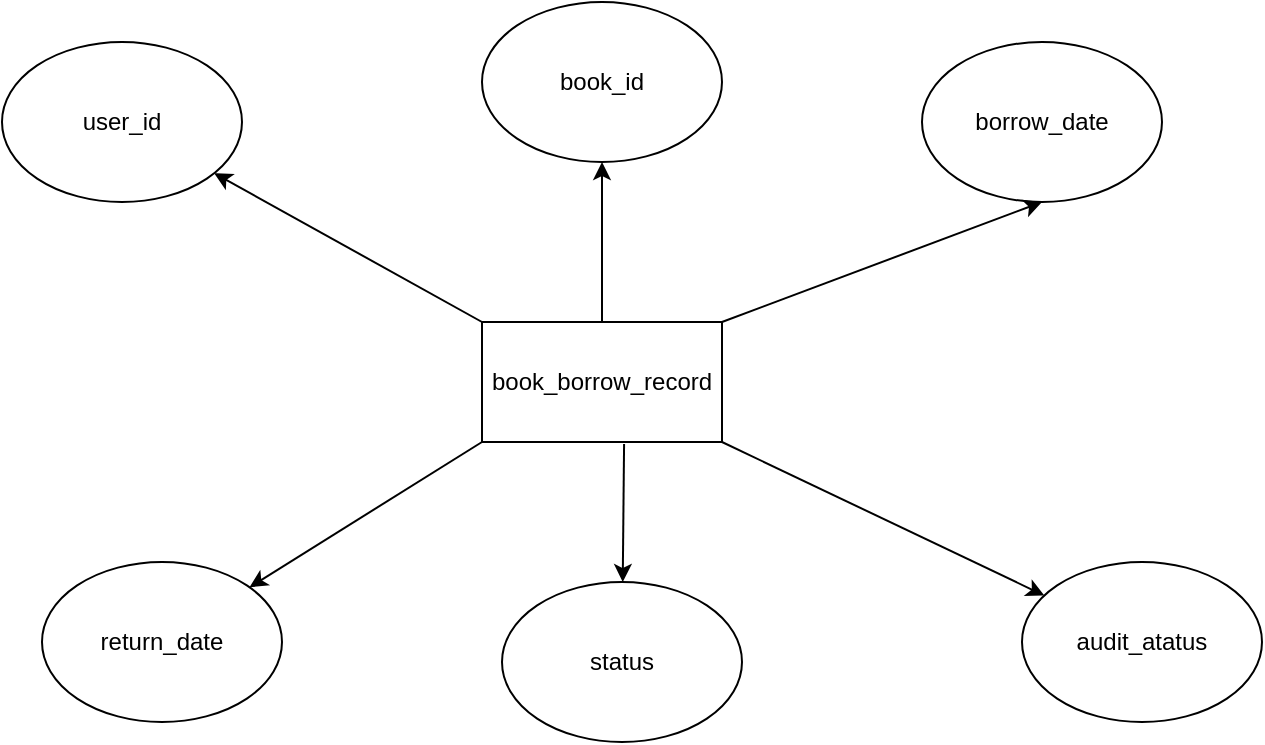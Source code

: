<mxfile>
    <diagram id="YTGRNDIYLsDVCo5CeeWu" name="第 1 页">
        <mxGraphModel dx="1137" dy="787" grid="1" gridSize="10" guides="1" tooltips="1" connect="1" arrows="1" fold="1" page="1" pageScale="1" pageWidth="827" pageHeight="1169" math="0" shadow="0">
            <root>
                <mxCell id="0"/>
                <mxCell id="1" parent="0"/>
                <mxCell id="2" value="book_borrow_record" style="rounded=0;whiteSpace=wrap;html=1;" parent="1" vertex="1">
                    <mxGeometry x="330" y="310" width="120" height="60" as="geometry"/>
                </mxCell>
                <mxCell id="3" value="user_id" style="ellipse;whiteSpace=wrap;html=1;" parent="1" vertex="1">
                    <mxGeometry x="90" y="170" width="120" height="80" as="geometry"/>
                </mxCell>
                <mxCell id="4" value="book_id" style="ellipse;whiteSpace=wrap;html=1;" parent="1" vertex="1">
                    <mxGeometry x="330" y="150" width="120" height="80" as="geometry"/>
                </mxCell>
                <mxCell id="5" value="borrow_date" style="ellipse;whiteSpace=wrap;html=1;" parent="1" vertex="1">
                    <mxGeometry x="550" y="170" width="120" height="80" as="geometry"/>
                </mxCell>
                <mxCell id="6" value="return_date" style="ellipse;whiteSpace=wrap;html=1;" parent="1" vertex="1">
                    <mxGeometry x="110" y="430" width="120" height="80" as="geometry"/>
                </mxCell>
                <mxCell id="7" value="status" style="ellipse;whiteSpace=wrap;html=1;" parent="1" vertex="1">
                    <mxGeometry x="340" y="440" width="120" height="80" as="geometry"/>
                </mxCell>
                <mxCell id="8" value="" style="endArrow=classic;html=1;exitX=0;exitY=0;exitDx=0;exitDy=0;" parent="1" source="2" target="3" edge="1">
                    <mxGeometry width="50" height="50" relative="1" as="geometry">
                        <mxPoint x="390" y="330" as="sourcePoint"/>
                        <mxPoint x="440" y="280" as="targetPoint"/>
                        <Array as="points"/>
                    </mxGeometry>
                </mxCell>
                <mxCell id="9" value="" style="endArrow=classic;html=1;entryX=0.5;entryY=1;entryDx=0;entryDy=0;exitX=0.5;exitY=0;exitDx=0;exitDy=0;" parent="1" source="2" target="4" edge="1">
                    <mxGeometry width="50" height="50" relative="1" as="geometry">
                        <mxPoint x="390" y="330" as="sourcePoint"/>
                        <mxPoint x="440" y="280" as="targetPoint"/>
                    </mxGeometry>
                </mxCell>
                <mxCell id="10" value="" style="endArrow=classic;html=1;entryX=0.5;entryY=1;entryDx=0;entryDy=0;exitX=1;exitY=0;exitDx=0;exitDy=0;" parent="1" source="2" target="5" edge="1">
                    <mxGeometry width="50" height="50" relative="1" as="geometry">
                        <mxPoint x="390" y="330" as="sourcePoint"/>
                        <mxPoint x="440" y="280" as="targetPoint"/>
                        <Array as="points"/>
                    </mxGeometry>
                </mxCell>
                <mxCell id="11" value="" style="endArrow=classic;html=1;exitX=0;exitY=1;exitDx=0;exitDy=0;" parent="1" source="2" target="6" edge="1">
                    <mxGeometry width="50" height="50" relative="1" as="geometry">
                        <mxPoint x="330" y="400" as="sourcePoint"/>
                        <mxPoint x="380" y="350" as="targetPoint"/>
                    </mxGeometry>
                </mxCell>
                <mxCell id="12" value="" style="endArrow=classic;html=1;exitX=0.592;exitY=1.017;exitDx=0;exitDy=0;exitPerimeter=0;" parent="1" source="2" target="7" edge="1">
                    <mxGeometry width="50" height="50" relative="1" as="geometry">
                        <mxPoint x="450" y="400" as="sourcePoint"/>
                        <mxPoint x="500" y="350" as="targetPoint"/>
                    </mxGeometry>
                </mxCell>
                <mxCell id="13" value="audit_atatus" style="ellipse;whiteSpace=wrap;html=1;" vertex="1" parent="1">
                    <mxGeometry x="600" y="430" width="120" height="80" as="geometry"/>
                </mxCell>
                <mxCell id="14" value="" style="endArrow=classic;html=1;exitX=1;exitY=1;exitDx=0;exitDy=0;" edge="1" parent="1" target="13" source="2">
                    <mxGeometry width="50" height="50" relative="1" as="geometry">
                        <mxPoint x="480" y="330" as="sourcePoint"/>
                        <mxPoint x="561" y="300" as="targetPoint"/>
                    </mxGeometry>
                </mxCell>
            </root>
        </mxGraphModel>
    </diagram>
</mxfile>